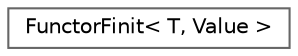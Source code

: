 digraph "类继承关系图"
{
 // LATEX_PDF_SIZE
  bgcolor="transparent";
  edge [fontname=Helvetica,fontsize=10,labelfontname=Helvetica,labelfontsize=10];
  node [fontname=Helvetica,fontsize=10,shape=box,height=0.2,width=0.4];
  rankdir="LR";
  Node0 [id="Node000000",label="FunctorFinit\< T, Value \>",height=0.2,width=0.4,color="grey40", fillcolor="white", style="filled",URL="$struct_functor_finit.html",tooltip=" "];
}
